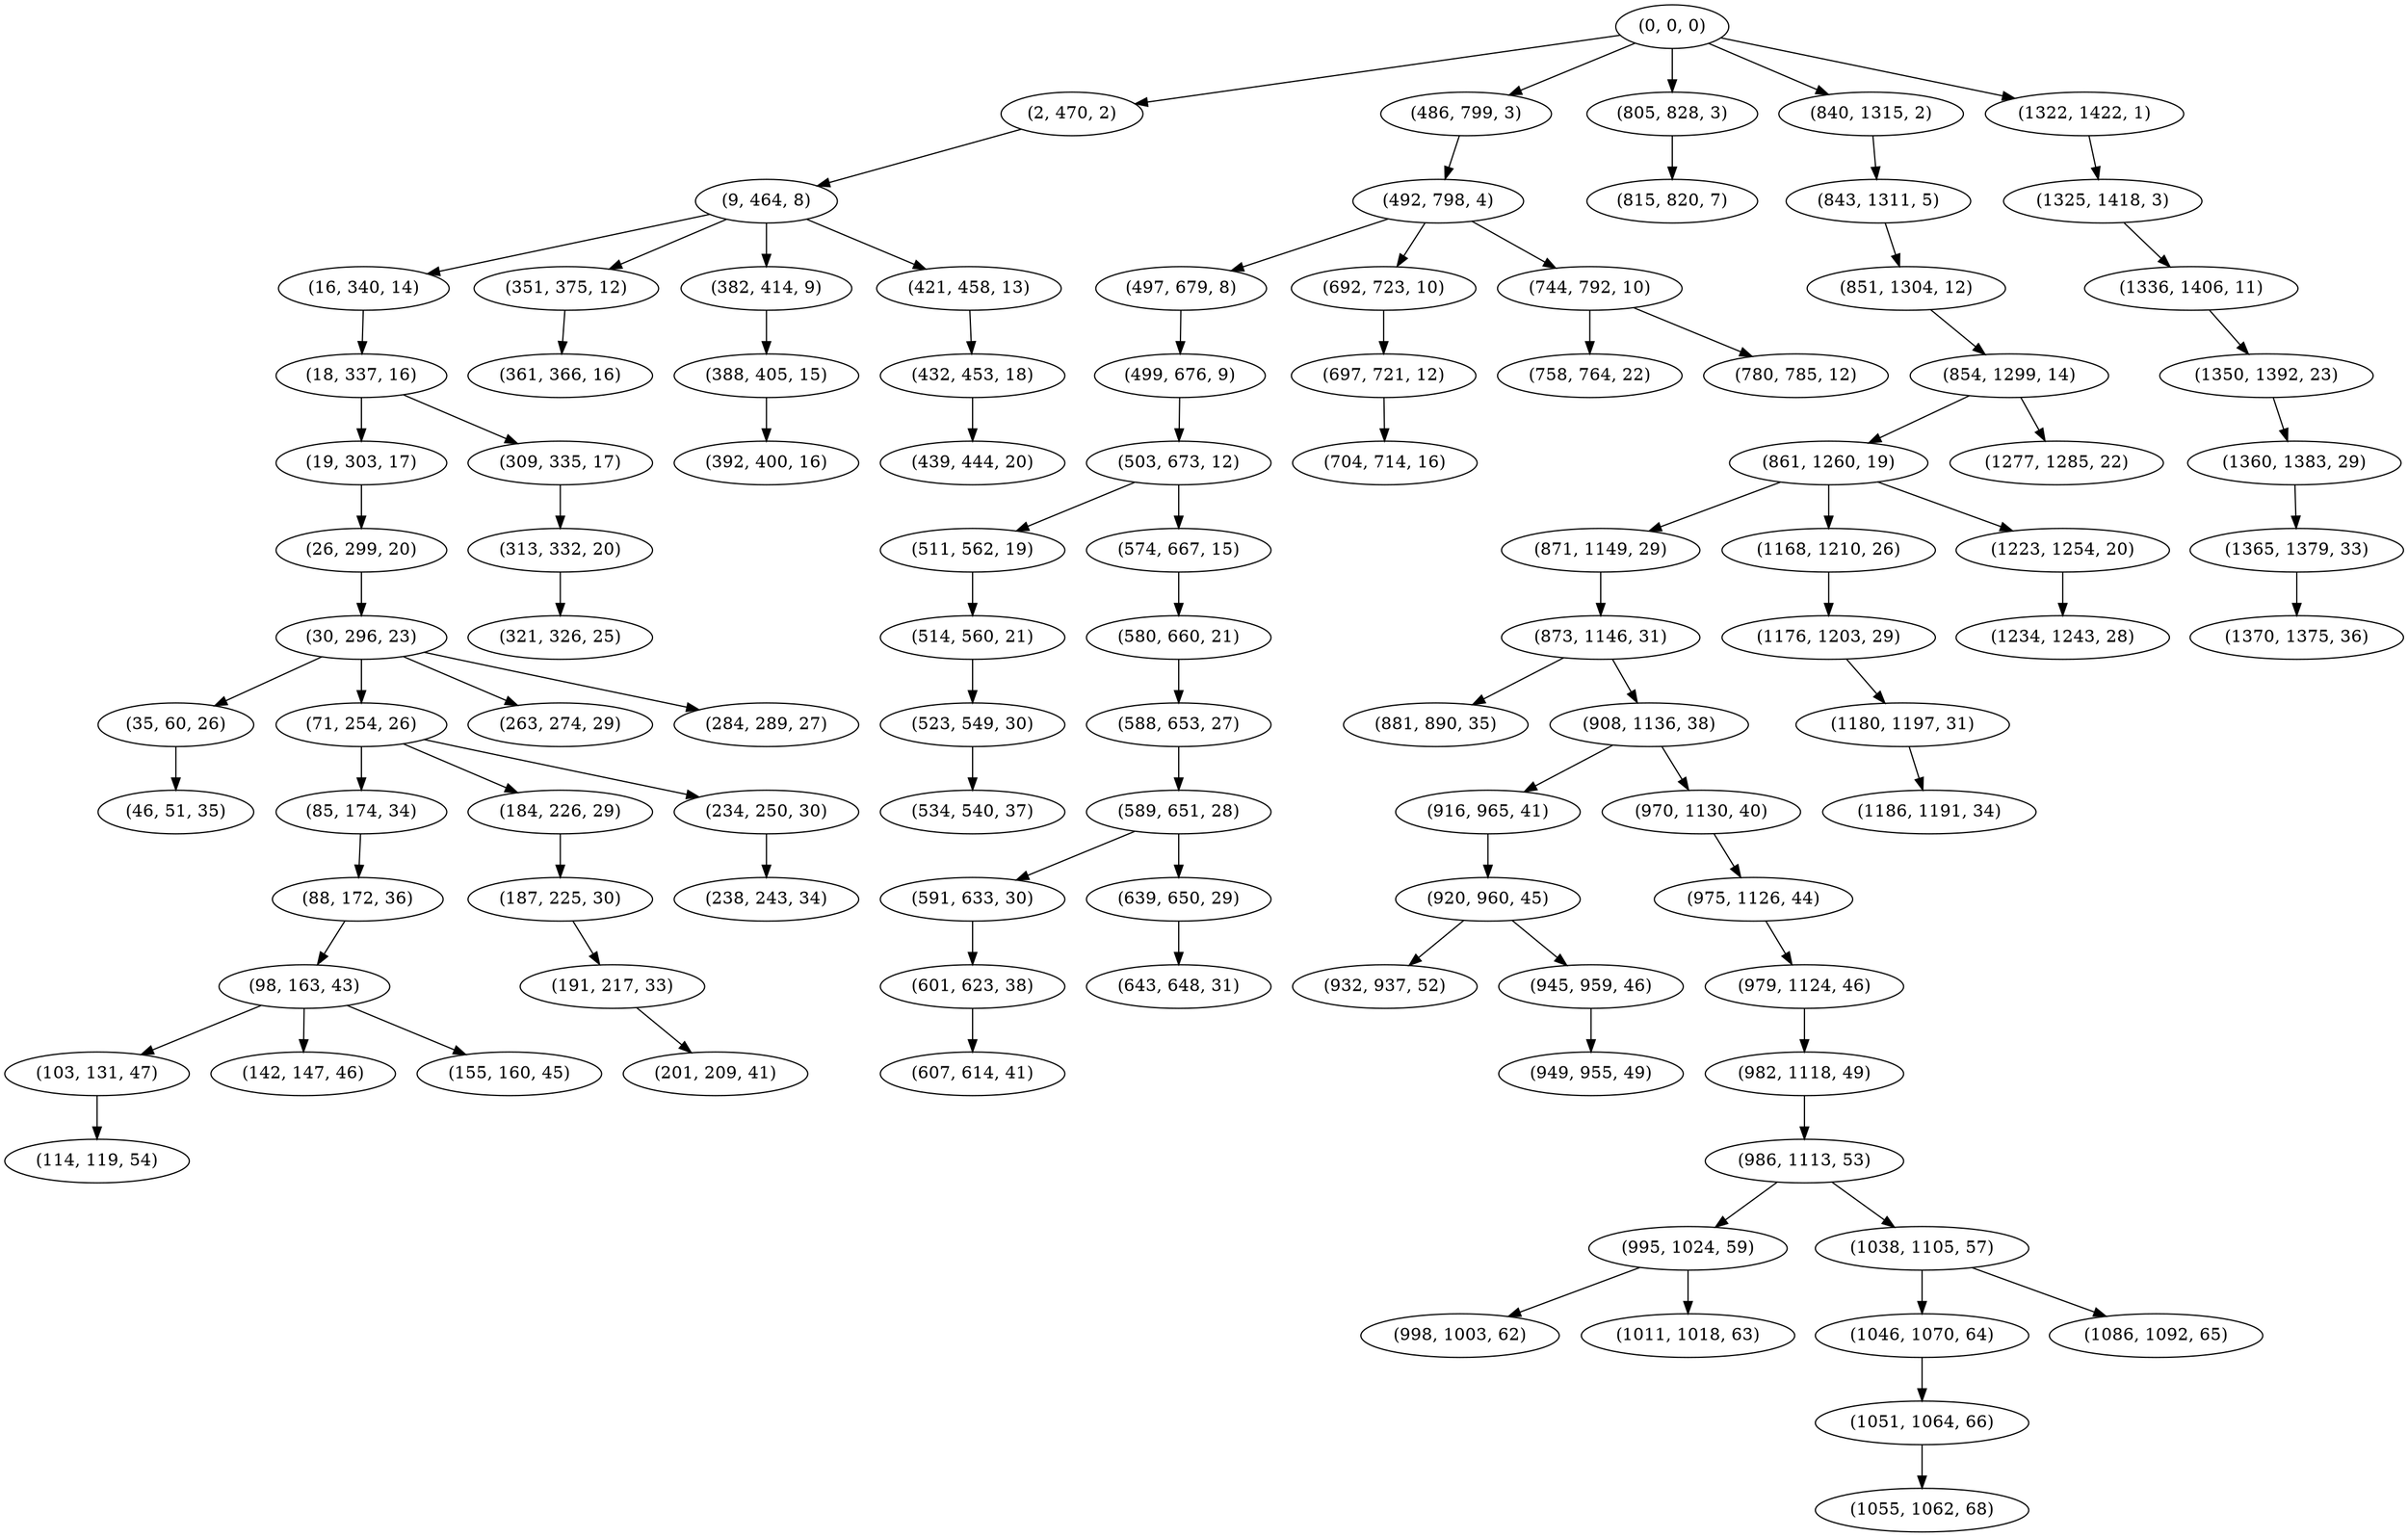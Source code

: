 digraph tree {
    "(0, 0, 0)";
    "(2, 470, 2)";
    "(9, 464, 8)";
    "(16, 340, 14)";
    "(18, 337, 16)";
    "(19, 303, 17)";
    "(26, 299, 20)";
    "(30, 296, 23)";
    "(35, 60, 26)";
    "(46, 51, 35)";
    "(71, 254, 26)";
    "(85, 174, 34)";
    "(88, 172, 36)";
    "(98, 163, 43)";
    "(103, 131, 47)";
    "(114, 119, 54)";
    "(142, 147, 46)";
    "(155, 160, 45)";
    "(184, 226, 29)";
    "(187, 225, 30)";
    "(191, 217, 33)";
    "(201, 209, 41)";
    "(234, 250, 30)";
    "(238, 243, 34)";
    "(263, 274, 29)";
    "(284, 289, 27)";
    "(309, 335, 17)";
    "(313, 332, 20)";
    "(321, 326, 25)";
    "(351, 375, 12)";
    "(361, 366, 16)";
    "(382, 414, 9)";
    "(388, 405, 15)";
    "(392, 400, 16)";
    "(421, 458, 13)";
    "(432, 453, 18)";
    "(439, 444, 20)";
    "(486, 799, 3)";
    "(492, 798, 4)";
    "(497, 679, 8)";
    "(499, 676, 9)";
    "(503, 673, 12)";
    "(511, 562, 19)";
    "(514, 560, 21)";
    "(523, 549, 30)";
    "(534, 540, 37)";
    "(574, 667, 15)";
    "(580, 660, 21)";
    "(588, 653, 27)";
    "(589, 651, 28)";
    "(591, 633, 30)";
    "(601, 623, 38)";
    "(607, 614, 41)";
    "(639, 650, 29)";
    "(643, 648, 31)";
    "(692, 723, 10)";
    "(697, 721, 12)";
    "(704, 714, 16)";
    "(744, 792, 10)";
    "(758, 764, 22)";
    "(780, 785, 12)";
    "(805, 828, 3)";
    "(815, 820, 7)";
    "(840, 1315, 2)";
    "(843, 1311, 5)";
    "(851, 1304, 12)";
    "(854, 1299, 14)";
    "(861, 1260, 19)";
    "(871, 1149, 29)";
    "(873, 1146, 31)";
    "(881, 890, 35)";
    "(908, 1136, 38)";
    "(916, 965, 41)";
    "(920, 960, 45)";
    "(932, 937, 52)";
    "(945, 959, 46)";
    "(949, 955, 49)";
    "(970, 1130, 40)";
    "(975, 1126, 44)";
    "(979, 1124, 46)";
    "(982, 1118, 49)";
    "(986, 1113, 53)";
    "(995, 1024, 59)";
    "(998, 1003, 62)";
    "(1011, 1018, 63)";
    "(1038, 1105, 57)";
    "(1046, 1070, 64)";
    "(1051, 1064, 66)";
    "(1055, 1062, 68)";
    "(1086, 1092, 65)";
    "(1168, 1210, 26)";
    "(1176, 1203, 29)";
    "(1180, 1197, 31)";
    "(1186, 1191, 34)";
    "(1223, 1254, 20)";
    "(1234, 1243, 28)";
    "(1277, 1285, 22)";
    "(1322, 1422, 1)";
    "(1325, 1418, 3)";
    "(1336, 1406, 11)";
    "(1350, 1392, 23)";
    "(1360, 1383, 29)";
    "(1365, 1379, 33)";
    "(1370, 1375, 36)";
    "(0, 0, 0)" -> "(2, 470, 2)";
    "(0, 0, 0)" -> "(486, 799, 3)";
    "(0, 0, 0)" -> "(805, 828, 3)";
    "(0, 0, 0)" -> "(840, 1315, 2)";
    "(0, 0, 0)" -> "(1322, 1422, 1)";
    "(2, 470, 2)" -> "(9, 464, 8)";
    "(9, 464, 8)" -> "(16, 340, 14)";
    "(9, 464, 8)" -> "(351, 375, 12)";
    "(9, 464, 8)" -> "(382, 414, 9)";
    "(9, 464, 8)" -> "(421, 458, 13)";
    "(16, 340, 14)" -> "(18, 337, 16)";
    "(18, 337, 16)" -> "(19, 303, 17)";
    "(18, 337, 16)" -> "(309, 335, 17)";
    "(19, 303, 17)" -> "(26, 299, 20)";
    "(26, 299, 20)" -> "(30, 296, 23)";
    "(30, 296, 23)" -> "(35, 60, 26)";
    "(30, 296, 23)" -> "(71, 254, 26)";
    "(30, 296, 23)" -> "(263, 274, 29)";
    "(30, 296, 23)" -> "(284, 289, 27)";
    "(35, 60, 26)" -> "(46, 51, 35)";
    "(71, 254, 26)" -> "(85, 174, 34)";
    "(71, 254, 26)" -> "(184, 226, 29)";
    "(71, 254, 26)" -> "(234, 250, 30)";
    "(85, 174, 34)" -> "(88, 172, 36)";
    "(88, 172, 36)" -> "(98, 163, 43)";
    "(98, 163, 43)" -> "(103, 131, 47)";
    "(98, 163, 43)" -> "(142, 147, 46)";
    "(98, 163, 43)" -> "(155, 160, 45)";
    "(103, 131, 47)" -> "(114, 119, 54)";
    "(184, 226, 29)" -> "(187, 225, 30)";
    "(187, 225, 30)" -> "(191, 217, 33)";
    "(191, 217, 33)" -> "(201, 209, 41)";
    "(234, 250, 30)" -> "(238, 243, 34)";
    "(309, 335, 17)" -> "(313, 332, 20)";
    "(313, 332, 20)" -> "(321, 326, 25)";
    "(351, 375, 12)" -> "(361, 366, 16)";
    "(382, 414, 9)" -> "(388, 405, 15)";
    "(388, 405, 15)" -> "(392, 400, 16)";
    "(421, 458, 13)" -> "(432, 453, 18)";
    "(432, 453, 18)" -> "(439, 444, 20)";
    "(486, 799, 3)" -> "(492, 798, 4)";
    "(492, 798, 4)" -> "(497, 679, 8)";
    "(492, 798, 4)" -> "(692, 723, 10)";
    "(492, 798, 4)" -> "(744, 792, 10)";
    "(497, 679, 8)" -> "(499, 676, 9)";
    "(499, 676, 9)" -> "(503, 673, 12)";
    "(503, 673, 12)" -> "(511, 562, 19)";
    "(503, 673, 12)" -> "(574, 667, 15)";
    "(511, 562, 19)" -> "(514, 560, 21)";
    "(514, 560, 21)" -> "(523, 549, 30)";
    "(523, 549, 30)" -> "(534, 540, 37)";
    "(574, 667, 15)" -> "(580, 660, 21)";
    "(580, 660, 21)" -> "(588, 653, 27)";
    "(588, 653, 27)" -> "(589, 651, 28)";
    "(589, 651, 28)" -> "(591, 633, 30)";
    "(589, 651, 28)" -> "(639, 650, 29)";
    "(591, 633, 30)" -> "(601, 623, 38)";
    "(601, 623, 38)" -> "(607, 614, 41)";
    "(639, 650, 29)" -> "(643, 648, 31)";
    "(692, 723, 10)" -> "(697, 721, 12)";
    "(697, 721, 12)" -> "(704, 714, 16)";
    "(744, 792, 10)" -> "(758, 764, 22)";
    "(744, 792, 10)" -> "(780, 785, 12)";
    "(805, 828, 3)" -> "(815, 820, 7)";
    "(840, 1315, 2)" -> "(843, 1311, 5)";
    "(843, 1311, 5)" -> "(851, 1304, 12)";
    "(851, 1304, 12)" -> "(854, 1299, 14)";
    "(854, 1299, 14)" -> "(861, 1260, 19)";
    "(854, 1299, 14)" -> "(1277, 1285, 22)";
    "(861, 1260, 19)" -> "(871, 1149, 29)";
    "(861, 1260, 19)" -> "(1168, 1210, 26)";
    "(861, 1260, 19)" -> "(1223, 1254, 20)";
    "(871, 1149, 29)" -> "(873, 1146, 31)";
    "(873, 1146, 31)" -> "(881, 890, 35)";
    "(873, 1146, 31)" -> "(908, 1136, 38)";
    "(908, 1136, 38)" -> "(916, 965, 41)";
    "(908, 1136, 38)" -> "(970, 1130, 40)";
    "(916, 965, 41)" -> "(920, 960, 45)";
    "(920, 960, 45)" -> "(932, 937, 52)";
    "(920, 960, 45)" -> "(945, 959, 46)";
    "(945, 959, 46)" -> "(949, 955, 49)";
    "(970, 1130, 40)" -> "(975, 1126, 44)";
    "(975, 1126, 44)" -> "(979, 1124, 46)";
    "(979, 1124, 46)" -> "(982, 1118, 49)";
    "(982, 1118, 49)" -> "(986, 1113, 53)";
    "(986, 1113, 53)" -> "(995, 1024, 59)";
    "(986, 1113, 53)" -> "(1038, 1105, 57)";
    "(995, 1024, 59)" -> "(998, 1003, 62)";
    "(995, 1024, 59)" -> "(1011, 1018, 63)";
    "(1038, 1105, 57)" -> "(1046, 1070, 64)";
    "(1038, 1105, 57)" -> "(1086, 1092, 65)";
    "(1046, 1070, 64)" -> "(1051, 1064, 66)";
    "(1051, 1064, 66)" -> "(1055, 1062, 68)";
    "(1168, 1210, 26)" -> "(1176, 1203, 29)";
    "(1176, 1203, 29)" -> "(1180, 1197, 31)";
    "(1180, 1197, 31)" -> "(1186, 1191, 34)";
    "(1223, 1254, 20)" -> "(1234, 1243, 28)";
    "(1322, 1422, 1)" -> "(1325, 1418, 3)";
    "(1325, 1418, 3)" -> "(1336, 1406, 11)";
    "(1336, 1406, 11)" -> "(1350, 1392, 23)";
    "(1350, 1392, 23)" -> "(1360, 1383, 29)";
    "(1360, 1383, 29)" -> "(1365, 1379, 33)";
    "(1365, 1379, 33)" -> "(1370, 1375, 36)";
}

